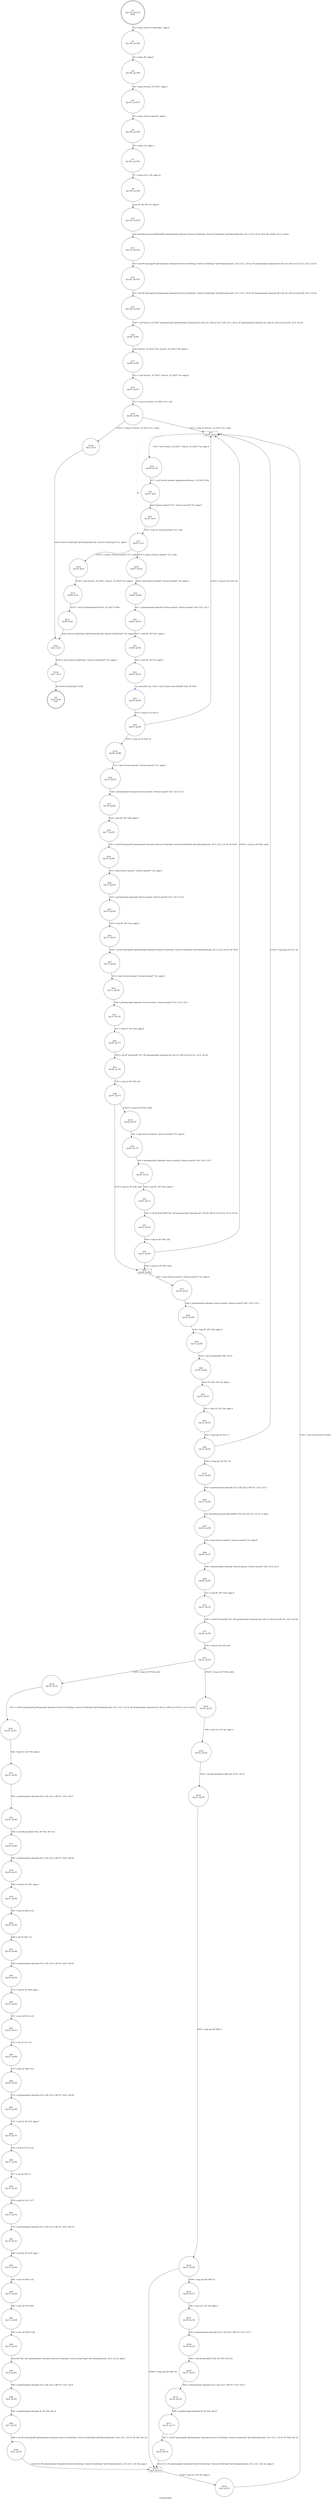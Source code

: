 digraph FsVolumeInfo {
label="FsVolumeInfo"
0 [label="N0\n(rp:0, ep:0)\nexit", shape="doublecircle"]
1 [label="N1\n(rp:110, ep:110)\nentry", shape="doublecircle"]
1 -> 3 [label="%2 = alloca %struct.FsInfoType*, align 8"]
3 [label="N3\n(rp:109, ep:109)", shape="circle"]
3 -> 4 [label="%3 = alloca i8*, align 8"]
4 [label="N4\n(rp:108, ep:108)", shape="circle"]
4 -> 5 [label="%4 = alloca %struct._IO_FILE*, align 8"]
5 [label="N5\n(rp:107, ep:107)", shape="circle"]
5 -> 6 [label="%5 = alloca %struct.mntent*, align 8"]
6 [label="N6\n(rp:106, ep:106)", shape="circle"]
6 -> 7 [label="%6 = alloca i32, align 4"]
7 [label="N7\n(rp:105, ep:105)", shape="circle"]
7 -> 8 [label="%7 = alloca [512 x i8], align 16"]
8 [label="N8\n(rp:104, ep:104)", shape="circle"]
8 -> 12 [label="store i8* %0, i8** %3, align 8"]
12 [label="N12\n(rp:103, ep:103)", shape="circle"]
12 -> 13 [label="call void @llvm.memset.p0i8.i64(i8* getelementptr inbounds (%struct.FsInfoType, %struct.FsInfoType* @FsVolumeInfo.info, i32 0, i32 0, i32 0), i8 0, i64 12296, i32 8, i1 false)"]
13 [label="N13\n(rp:102, ep:102)", shape="circle"]
13 -> 14 [label="%8 = call i8* @strcpy(i8* getelementptr inbounds (%struct.FsInfoType, %struct.FsInfoType* @FsVolumeInfo.info, i32 0, i32 1, i32 0), i8* getelementptr inbounds ([9 x i8], [9 x i8]* @.str.25.227, i32 0, i32 0))"]
14 [label="N14\n(rp:101, ep:101)", shape="circle"]
14 -> 15 [label="%9 = call i8* @strcpy(i8* getelementptr inbounds (%struct.FsInfoType, %struct.FsInfoType* @FsVolumeInfo.info, i32 0, i32 3, i32 0), i8* getelementptr inbounds ([6 x i8], [6 x i8]* @.str.26.228, i32 0, i32 0))"]
15 [label="N15\n(rp:100, ep:100)", shape="circle"]
15 -> 16 [label="%10 = call %struct._IO_FILE* @setmntent(i8* getelementptr inbounds ([10 x i8], [10 x i8]* @.str.27.229, i32 0, i32 0), i8* getelementptr inbounds ([2 x i8], [2 x i8]* @.str.28.230, i32 0, i32 0))"]
16 [label="N16\n(rp:99, ep:99)", shape="circle"]
16 -> 17 [label="store %struct._IO_FILE* %10, %struct._IO_FILE** %4, align 8"]
17 [label="N17\n(rp:98, ep:98)", shape="circle"]
17 -> 18 [label="%11 = load %struct._IO_FILE*, %struct._IO_FILE** %4, align 8"]
18 [label="N18\n(rp:97, ep:97)", shape="circle"]
18 -> 19 [label="%12 = icmp ne %struct._IO_FILE* %11, null"]
19 [label="N19\n(rp:96, ep:96)", shape="circle"]
19 -> 128 [label="[!(%12 = icmp ne %struct._IO_FILE* %11, null)]"]
19 -> 23 [label="[%12 = icmp ne %struct._IO_FILE* %11, null]"]
23 [label="N23\n(rp:95, ep:11)", shape="box"]
23 -> 24 [label="%16 = load %struct._IO_FILE*, %struct._IO_FILE** %4, align 8"]
23 -> 23 [label="@", style="dashed", color="orange"]
23 -> 27 [label="@", style="dashed", color="orange"]
24 [label="N24\n(rp:94, ep:10)", shape="circle"]
24 -> 25 [label="%17 = call %struct.mntent* @getmntent(%struct._IO_FILE* %16)"]
25 [label="N25\n(rp:93, ep:9)", shape="circle"]
25 -> 26 [label="store %struct.mntent* %17, %struct.mntent** %5, align 8"]
26 [label="N26\n(rp:92, ep:8)", shape="circle"]
26 -> 27 [label="%18 = icmp ne %struct.mntent* %17, null"]
27 [label="N27\n(rp:91, ep:7)", shape="circle"]
27 -> 129 [label="[%18 = icmp ne %struct.mntent* %17, null]"]
27 -> 130 [label="[!(%18 = icmp ne %struct.mntent* %17, null)]"]
29 [label="N29\n(rp:86, ep:94)", shape="circle"]
29 -> 30 [label="%21 = getelementptr inbounds %struct.mntent, %struct.mntent* %20, i32 0, i32 1"]
30 [label="N30\n(rp:85, ep:93)", shape="circle"]
30 -> 31 [label="%22 = load i8*, i8** %21, align 8"]
31 [label="N31\n(rp:84, ep:92)", shape="circle"]
31 -> 32 [label="%23 = load i8*, i8** %3, align 8"]
32 [label="N32\n(rp:83, ep:91)", shape="circle"]
32 -> 33 [label="str_startswith --@-- %24 = call i32 @str_startswith(i8* %22, i8* %23)", style="dashed", color="blue"]
33 [label="N33\n(rp:82, ep:90)", shape="circle"]
33 -> 34 [label="%25 = icmp ne i32 %24, 0"]
34 [label="N34\n(rp:81, ep:89)", shape="circle"]
34 -> 131 [label="[%25 = icmp ne i32 %24, 0]"]
34 -> 23 [label="[!(%25 = icmp ne i32 %24, 0)]"]
36 [label="N36\n(rp:79, ep:87)", shape="circle"]
36 -> 37 [label="%28 = getelementptr inbounds %struct.mntent, %struct.mntent* %27, i32 0, i32 2"]
37 [label="N37\n(rp:78, ep:86)", shape="circle"]
37 -> 38 [label="%29 = load i8*, i8** %28, align 8"]
38 [label="N38\n(rp:77, ep:85)", shape="circle"]
38 -> 39 [label="%30 = call i8* @strcpy(i8* getelementptr inbounds (%struct.FsInfoType, %struct.FsInfoType* @FsVolumeInfo.info, i32 0, i32 3, i32 0), i8* %29)"]
39 [label="N39\n(rp:76, ep:84)", shape="circle"]
39 -> 40 [label="%31 = load %struct.mntent*, %struct.mntent** %5, align 8"]
40 [label="N40\n(rp:75, ep:83)", shape="circle"]
40 -> 41 [label="%32 = getelementptr inbounds %struct.mntent, %struct.mntent* %31, i32 0, i32 0"]
41 [label="N41\n(rp:74, ep:82)", shape="circle"]
41 -> 42 [label="%33 = load i8*, i8** %32, align 8"]
42 [label="N42\n(rp:73, ep:81)", shape="circle"]
42 -> 43 [label="%34 = call i8* @strcpy(i8* getelementptr inbounds (%struct.FsInfoType, %struct.FsInfoType* @FsVolumeInfo.info, i32 0, i32 0, i32 0), i8* %33)"]
43 [label="N43\n(rp:72, ep:80)", shape="circle"]
43 -> 44 [label="%35 = load %struct.mntent*, %struct.mntent** %5, align 8"]
44 [label="N44\n(rp:71, ep:79)", shape="circle"]
44 -> 45 [label="%36 = getelementptr inbounds %struct.mntent, %struct.mntent* %35, i32 0, i32 3"]
45 [label="N45\n(rp:70, ep:78)", shape="circle"]
45 -> 46 [label="%37 = load i8*, i8** %36, align 8"]
46 [label="N46\n(rp:69, ep:77)", shape="circle"]
46 -> 47 [label="%38 = call i8* @strstr(i8* %37, i8* getelementptr inbounds ([5 x i8], [5 x i8]* @.str.29.231, i32 0, i32 0))"]
47 [label="N47\n(rp:68, ep:76)", shape="circle"]
47 -> 48 [label="%39 = icmp ne i8* %38, null"]
48 [label="N48\n(rp:67, ep:75)", shape="circle"]
48 -> 134 [label="[!(%39 = icmp ne i8* %38, null)]"]
48 -> 56 [label="[%39 = icmp ne i8* %38, null]"]
50 [label="N50\n(rp:65, ep:73)", shape="circle"]
50 -> 51 [label="%42 = getelementptr inbounds %struct.mntent, %struct.mntent* %41, i32 0, i32 3"]
51 [label="N51\n(rp:64, ep:72)", shape="circle"]
51 -> 52 [label="%43 = load i8*, i8** %42, align 8"]
52 [label="N52\n(rp:63, ep:71)", shape="circle"]
52 -> 53 [label="%44 = call i8* @strstr(i8* %43, i8* getelementptr inbounds ([8 x i8], [8 x i8]* @.str.30.232, i32 0, i32 0))"]
53 [label="N53\n(rp:62, ep:70)", shape="circle"]
53 -> 54 [label="%45 = icmp ne i8* %44, null"]
54 [label="N54\n(rp:61, ep:69)", shape="circle"]
54 -> 56 [label="[%45 = icmp ne i8* %44, null]"]
54 -> 23 [label="[!(%45 = icmp ne i8* %44, null)]"]
56 [label="N56\n(rp:60, ep:68)", shape="box"]
56 -> 57 [label="%47 = load %struct.mntent*, %struct.mntent** %5, align 8"]
57 [label="N57\n(rp:59, ep:67)", shape="circle"]
57 -> 58 [label="%48 = getelementptr inbounds %struct.mntent, %struct.mntent* %47, i32 0, i32 0"]
58 [label="N58\n(rp:58, ep:66)", shape="circle"]
58 -> 59 [label="%49 = load i8*, i8** %48, align 8"]
59 [label="N59\n(rp:57, ep:65)", shape="circle"]
59 -> 60 [label="%50 = call i32 @open(i8* %49, i32 0)"]
60 [label="N60\n(rp:56, ep:64)", shape="circle"]
60 -> 61 [label="store i32 %50, i32* %6, align 4"]
61 [label="N61\n(rp:55, ep:63)", shape="circle"]
61 -> 62 [label="%51 = load i32, i32* %6, align 4"]
62 [label="N62\n(rp:54, ep:62)", shape="circle"]
62 -> 63 [label="%52 = icmp sge i32 %51, 0"]
63 [label="N63\n(rp:53, ep:61)", shape="circle"]
63 -> 137 [label="[%52 = icmp sge i32 %51, 0]"]
63 -> 23 [label="[!(%52 = icmp sge i32 %51, 0)]"]
66 [label="N66\n(rp:51, ep:59)", shape="circle"]
66 -> 67 [label="call void @llvm.memset.p0i8.i64(i8* %54, i8 0, i64 512, i32 16, i1 false)"]
67 [label="N67\n(rp:50, ep:58)", shape="circle"]
67 -> 68 [label="%55 = load %struct.mntent*, %struct.mntent** %5, align 8"]
68 [label="N68\n(rp:49, ep:57)", shape="circle"]
68 -> 69 [label="%56 = getelementptr inbounds %struct.mntent, %struct.mntent* %55, i32 0, i32 3"]
69 [label="N69\n(rp:48, ep:56)", shape="circle"]
69 -> 70 [label="%57 = load i8*, i8** %56, align 8"]
70 [label="N70\n(rp:47, ep:55)", shape="circle"]
70 -> 71 [label="%58 = call i8* @strstr(i8* %57, i8* getelementptr inbounds ([5 x i8], [5 x i8]* @.str.29.231, i32 0, i32 0))"]
71 [label="N71\n(rp:46, ep:54)", shape="circle"]
71 -> 72 [label="%59 = icmp ne i8* %58, null"]
72 [label="N72\n(rp:45, ep:53)", shape="circle"]
72 -> 139 [label="[%59 = icmp ne i8* %58, null]"]
72 -> 140 [label="[!(%59 = icmp ne i8* %58, null)]"]
74 [label="N74\n(rp:32, ep:51)", shape="circle"]
74 -> 75 [label="%62 = load i32, i32* %6, align 4"]
75 [label="N75\n(rp:31, ep:50)", shape="circle"]
75 -> 76 [label="%63 = getelementptr inbounds [512 x i8], [512 x i8]* %7, i32 0, i32 0"]
76 [label="N76\n(rp:30, ep:49)", shape="circle"]
76 -> 77 [label="%64 = call i64 @read(i32 %62, i8* %63, i64 512)"]
77 [label="N77\n(rp:29, ep:48)", shape="circle"]
77 -> 78 [label="%65 = getelementptr inbounds [512 x i8], [512 x i8]* %7, i64 0, i64 42"]
78 [label="N78\n(rp:28, ep:47)", shape="circle"]
78 -> 79 [label="%66 = load i8, i8* %65, align 2"]
79 [label="N79\n(rp:27, ep:46)", shape="circle"]
79 -> 80 [label="%67 = zext i8 %66 to i32"]
80 [label="N80\n(rp:26, ep:45)", shape="circle"]
80 -> 81 [label="%68 = shl i32 %67, 24"]
81 [label="N81\n(rp:25, ep:44)", shape="circle"]
81 -> 82 [label="%69 = getelementptr inbounds [512 x i8], [512 x i8]* %7, i64 0, i64 41"]
82 [label="N82\n(rp:24, ep:43)", shape="circle"]
82 -> 83 [label="%70 = load i8, i8* %69, align 1"]
83 [label="N83\n(rp:23, ep:42)", shape="circle"]
83 -> 84 [label="%71 = zext i8 %70 to i32"]
84 [label="N84\n(rp:22, ep:41)", shape="circle"]
84 -> 85 [label="%72 = shl i32 %71, 16"]
85 [label="N85\n(rp:21, ep:40)", shape="circle"]
85 -> 86 [label="%73 = add i32 %68, %72"]
86 [label="N86\n(rp:20, ep:39)", shape="circle"]
86 -> 87 [label="%74 = getelementptr inbounds [512 x i8], [512 x i8]* %7, i64 0, i64 40"]
87 [label="N87\n(rp:19, ep:38)", shape="circle"]
87 -> 88 [label="%75 = load i8, i8* %74, align 8"]
88 [label="N88\n(rp:18, ep:37)", shape="circle"]
88 -> 89 [label="%76 = zext i8 %75 to i32"]
89 [label="N89\n(rp:17, ep:36)", shape="circle"]
89 -> 90 [label="%77 = shl i32 %76, 8"]
90 [label="N90\n(rp:16, ep:35)", shape="circle"]
90 -> 91 [label="%78 = add i32 %73, %77"]
91 [label="N91\n(rp:15, ep:33)", shape="circle"]
91 -> 92 [label="%79 = getelementptr inbounds [512 x i8], [512 x i8]* %7, i64 0, i64 39"]
92 [label="N92\n(rp:14, ep:31)", shape="circle"]
92 -> 93 [label="%80 = load i8, i8* %79, align 1"]
93 [label="N93\n(rp:13, ep:29)", shape="circle"]
93 -> 94 [label="%81 = zext i8 %80 to i32"]
94 [label="N94\n(rp:12, ep:26)", shape="circle"]
94 -> 95 [label="%82 = add i32 %78, %81"]
95 [label="N95\n(rp:11, ep:24)", shape="circle"]
95 -> 96 [label="%83 = sext i32 %82 to i64"]
96 [label="N96\n(rp:10, ep:22)", shape="circle"]
96 -> 97 [label="store i64 %83, i64* getelementptr inbounds (%struct.FsInfoType, %struct.FsInfoType* @FsVolumeInfo.info, i32 0, i32 2), align 8"]
97 [label="N97\n(rp:9, ep:20)", shape="circle"]
97 -> 98 [label="%84 = getelementptr inbounds [512 x i8], [512 x i8]* %7, i32 0, i32 0"]
98 [label="N98\n(rp:8, ep:18)", shape="circle"]
98 -> 99 [label="%85 = getelementptr inbounds i8, i8* %84, i64 43"]
99 [label="N99\n(rp:7, ep:16)", shape="circle"]
99 -> 100 [label="%86 = call i8* @strncpy(i8* getelementptr inbounds (%struct.FsInfoType, %struct.FsInfoType* @FsVolumeInfo.info, i32 0, i32 1, i32 0), i8* %85, i64 10)"]
100 [label="N100\n(rp:6, ep:14)", shape="circle"]
100 -> 115 [label="store i8 0, i8* getelementptr inbounds (%struct.FsInfoType, %struct.FsInfoType* @FsVolumeInfo.info, i32 0, i32 1, i64 10), align 2"]
103 [label="N103\n(rp:43, ep:32)", shape="circle"]
103 -> 104 [label="%89 = call i64 @lseek(i32 %88, i64 32767, i32 0)"]
104 [label="N104\n(rp:42, ep:30)", shape="circle"]
104 -> 105 [label="%90 = icmp sge i64 %89, 0"]
105 [label="N105\n(rp:41, ep:28)", shape="circle"]
105 -> 141 [label="[%90 = icmp sge i64 %89, 0]"]
105 -> 115 [label="[!(%90 = icmp sge i64 %89, 0)]"]
107 [label="N107\n(rp:39, ep:25)", shape="circle"]
107 -> 108 [label="%93 = getelementptr inbounds [512 x i8], [512 x i8]* %7, i32 0, i32 0"]
108 [label="N108\n(rp:38, ep:23)", shape="circle"]
108 -> 109 [label="%94 = call i64 @read(i32 %92, i8* %93, i64 512)"]
109 [label="N109\n(rp:37, ep:21)", shape="circle"]
109 -> 110 [label="%95 = getelementptr inbounds [512 x i8], [512 x i8]* %7, i32 0, i32 0"]
110 [label="N110\n(rp:36, ep:19)", shape="circle"]
110 -> 111 [label="%96 = getelementptr inbounds i8, i8* %95, i64 41"]
111 [label="N111\n(rp:35, ep:17)", shape="circle"]
111 -> 112 [label="%97 = call i8* @strncpy(i8* getelementptr inbounds (%struct.FsInfoType, %struct.FsInfoType* @FsVolumeInfo.info, i32 0, i32 1, i32 0), i8* %96, i64 32)"]
112 [label="N112\n(rp:34, ep:15)", shape="circle"]
112 -> 115 [label="store i8 0, i8* getelementptr inbounds (%struct.FsInfoType, %struct.FsInfoType* @FsVolumeInfo.info, i32 0, i32 1, i64 32), align 8"]
115 [label="N115\n(rp:5, ep:13)", shape="box"]
115 -> 116 [label="%100 = load i32, i32* %6, align 4"]
116 [label="N116\n(rp:4, ep:12)", shape="circle"]
116 -> 23 [label="%101 = call i32 @close(i32 %100)"]
122 [label="N122\n(rp:89, ep:5)", shape="circle"]
122 -> 123 [label="%107 = call i32 @endmntent(%struct._IO_FILE* %106)"]
123 [label="N123\n(rp:88, ep:4)", shape="circle"]
123 -> 125 [label="store %struct.FsInfoType* @FsVolumeInfo.info, %struct.FsInfoType** %2, align 8"]
125 [label="N125\n(rp:2, ep:2)", shape="circle"]
125 -> 126 [label="%109 = load %struct.FsInfoType*, %struct.FsInfoType** %2, align 8"]
126 [label="N126\n(rp:1, ep:1)", shape="circle"]
126 -> 0 [label="ret %struct.FsInfoType* %109"]
128 [label="N128\n(rp:3, ep:3)", shape="circle"]
128 -> 125 [label="store %struct.FsInfoType* @FsVolumeInfo.info, %struct.FsInfoType** %2, align 8"]
129 [label="N129\n(rp:87, ep:95)", shape="circle"]
129 -> 29 [label="%20 = load %struct.mntent*, %struct.mntent** %5, align 8"]
130 [label="N130\n(rp:90, ep:6)", shape="circle"]
130 -> 122 [label="%106 = load %struct._IO_FILE*, %struct._IO_FILE** %4, align 8"]
131 [label="N131\n(rp:80, ep:88)", shape="circle"]
131 -> 36 [label="%27 = load %struct.mntent*, %struct.mntent** %5, align 8"]
134 [label="N134\n(rp:66, ep:74)", shape="circle"]
134 -> 50 [label="%41 = load %struct.mntent*, %struct.mntent** %5, align 8"]
137 [label="N137\n(rp:52, ep:60)", shape="circle"]
137 -> 66 [label="%54 = getelementptr inbounds [512 x i8], [512 x i8]* %7, i32 0, i32 0"]
139 [label="N139\n(rp:33, ep:52)", shape="circle"]
139 -> 74 [label="%61 = call i8* @strcpy(i8* getelementptr inbounds (%struct.FsInfoType, %struct.FsInfoType* @FsVolumeInfo.info, i32 0, i32 3, i32 0), i8* getelementptr inbounds ([5 x i8], [5 x i8]* @.str.29.231, i32 0, i32 0))"]
140 [label="N140\n(rp:44, ep:34)", shape="circle"]
140 -> 103 [label="%88 = load i32, i32* %6, align 4"]
141 [label="N141\n(rp:40, ep:27)", shape="circle"]
141 -> 107 [label="%92 = load i32, i32* %6, align 4"]
}
